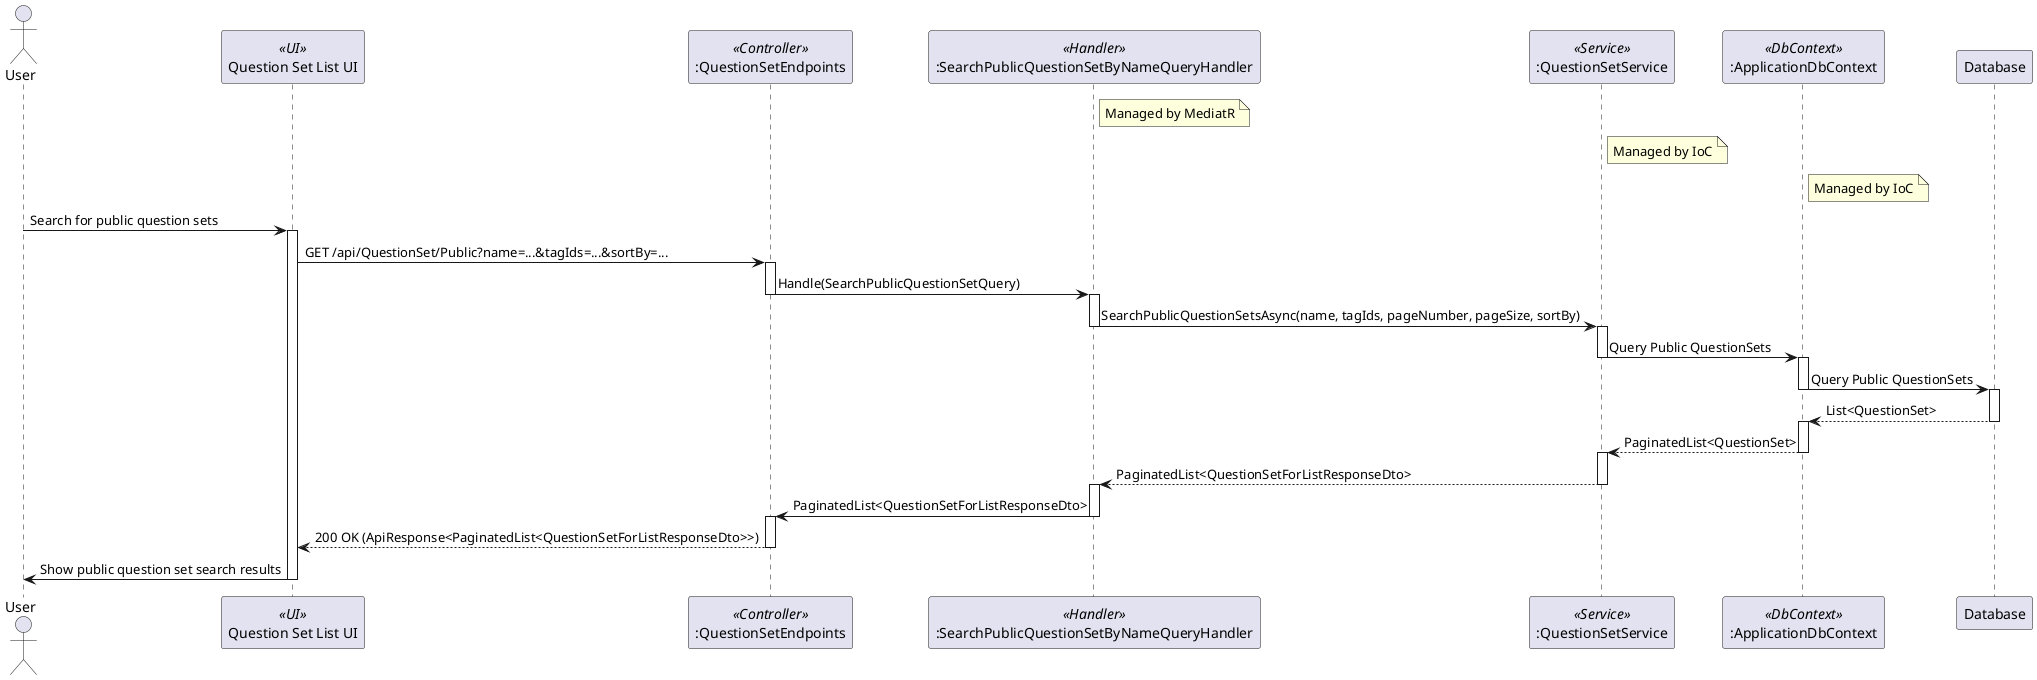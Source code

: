 @startuml
actor User
participant "Question Set List UI" as UI <<UI>>
participant ":QuestionSetEndpoints" as QuestionSetEndpoints <<Controller>>
participant ":SearchPublicQuestionSetByNameQueryHandler" as SearchPublicQuestionSetByNameQueryHandler <<Handler>>
participant ":QuestionSetService" as QuestionSetService <<Service>>
participant ":ApplicationDbContext" as ApplicationDbContext <<DbContext>>
participant Database

note right of SearchPublicQuestionSetByNameQueryHandler
  Managed by MediatR
end note

note right of QuestionSetService
  Managed by IoC
end note

note right of ApplicationDbContext
  Managed by IoC
end note

User -> UI : Search for public question sets
activate UI
UI -> QuestionSetEndpoints : GET /api/QuestionSet/Public?name=...&tagIds=...&sortBy=...
activate QuestionSetEndpoints
QuestionSetEndpoints -> SearchPublicQuestionSetByNameQueryHandler : Handle(SearchPublicQuestionSetQuery)
deactivate QuestionSetEndpoints
activate SearchPublicQuestionSetByNameQueryHandler
SearchPublicQuestionSetByNameQueryHandler -> QuestionSetService : SearchPublicQuestionSetsAsync(name, tagIds, pageNumber, pageSize, sortBy)
deactivate SearchPublicQuestionSetByNameQueryHandler
activate QuestionSetService
QuestionSetService -> ApplicationDbContext : Query Public QuestionSets
deactivate QuestionSetService
activate ApplicationDbContext
ApplicationDbContext -> Database : Query Public QuestionSets
deactivate ApplicationDbContext
activate Database
Database --> ApplicationDbContext : List<QuestionSet>
deactivate Database
activate ApplicationDbContext
ApplicationDbContext --> QuestionSetService : PaginatedList<QuestionSet>
deactivate ApplicationDbContext
activate QuestionSetService
QuestionSetService --> SearchPublicQuestionSetByNameQueryHandler : PaginatedList<QuestionSetForListResponseDto>
deactivate QuestionSetService
activate SearchPublicQuestionSetByNameQueryHandler
SearchPublicQuestionSetByNameQueryHandler -> QuestionSetEndpoints : PaginatedList<QuestionSetForListResponseDto>
deactivate SearchPublicQuestionSetByNameQueryHandler
activate QuestionSetEndpoints
QuestionSetEndpoints --> UI : 200 OK (ApiResponse<PaginatedList<QuestionSetForListResponseDto>>)
deactivate QuestionSetEndpoints
UI -> User : Show public question set search results
deactivate UI

@enduml